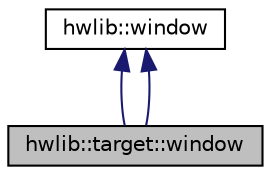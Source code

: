 digraph "hwlib::target::window"
{
  edge [fontname="Helvetica",fontsize="10",labelfontname="Helvetica",labelfontsize="10"];
  node [fontname="Helvetica",fontsize="10",shape=record];
  Node0 [label="hwlib::target::window",height=0.2,width=0.4,color="black", fillcolor="grey75", style="filled", fontcolor="black"];
  Node1 -> Node0 [dir="back",color="midnightblue",fontsize="10",style="solid"];
  Node1 [label="hwlib::window",height=0.2,width=0.4,color="black", fillcolor="white", style="filled",URL="$classhwlib_1_1window.html",tooltip="a graphics window "];
  Node1 -> Node0 [dir="back",color="midnightblue",fontsize="10",style="solid"];
}
